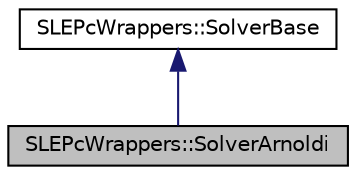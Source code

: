 digraph "SLEPcWrappers::SolverArnoldi"
{
 // LATEX_PDF_SIZE
  edge [fontname="Helvetica",fontsize="10",labelfontname="Helvetica",labelfontsize="10"];
  node [fontname="Helvetica",fontsize="10",shape=record];
  Node1 [label="SLEPcWrappers::SolverArnoldi",height=0.2,width=0.4,color="black", fillcolor="grey75", style="filled", fontcolor="black",tooltip=" "];
  Node2 -> Node1 [dir="back",color="midnightblue",fontsize="10",style="solid",fontname="Helvetica"];
  Node2 [label="SLEPcWrappers::SolverBase",height=0.2,width=0.4,color="black", fillcolor="white", style="filled",URL="$classSLEPcWrappers_1_1SolverBase.html",tooltip=" "];
}
